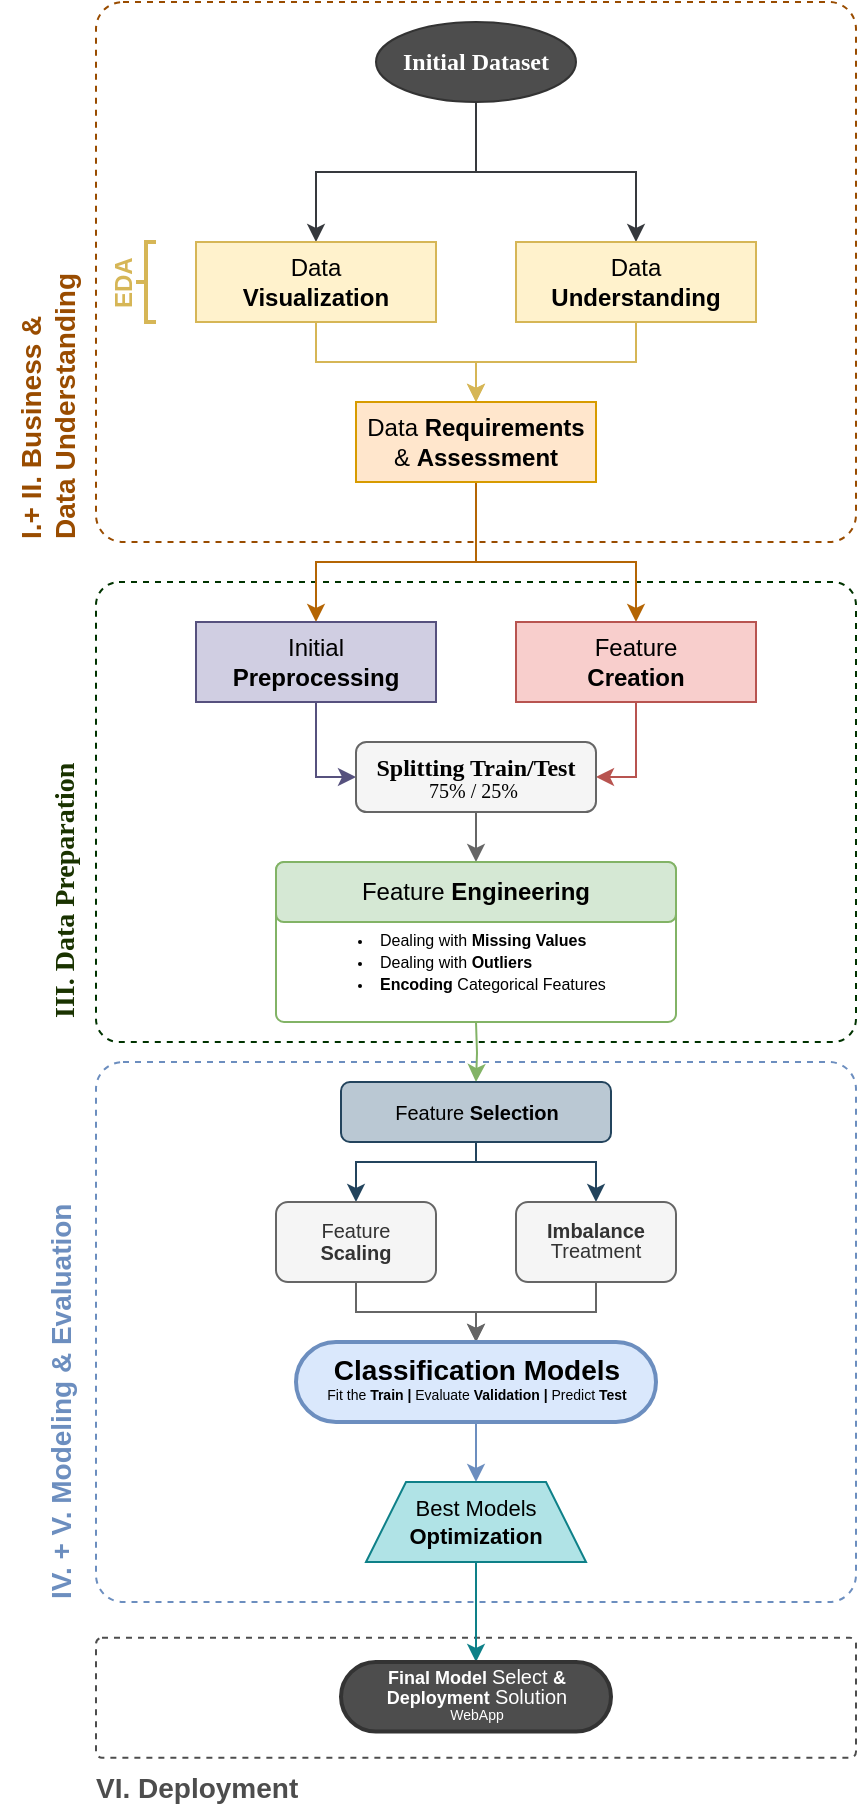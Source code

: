 <mxfile version="25.0.3">
  <diagram id="GnySpQE1Cpet4CN0fvD1" name="Page-1">
    <mxGraphModel dx="1499" dy="170" grid="1" gridSize="10" guides="1" tooltips="1" connect="1" arrows="1" fold="1" page="1" pageScale="1" pageWidth="1169" pageHeight="827" math="0" shadow="0">
      <root>
        <mxCell id="0" />
        <mxCell id="1" parent="0" />
        <mxCell id="53" value="" style="rounded=1;whiteSpace=wrap;html=1;labelBackgroundColor=none;dashed=1;fillColor=none;arcSize=5;strokeColor=#4d4d4d;gradientColor=#7ea6e0;" parent="1" vertex="1">
          <mxGeometry x="-810" y="937.89" width="380" height="60" as="geometry" />
        </mxCell>
        <mxCell id="51" value="" style="rounded=1;whiteSpace=wrap;html=1;labelBackgroundColor=none;dashed=1;fillColor=none;arcSize=5;strokeColor=#6c8ebf;gradientColor=#7ea6e0;" parent="1" vertex="1">
          <mxGeometry x="-810" y="650" width="380" height="270" as="geometry" />
        </mxCell>
        <mxCell id="52" value="&lt;b style=&quot;font-size: 14px;&quot;&gt;IV. + V. Modeling &amp;amp; Evaluation&lt;/b&gt;" style="text;whiteSpace=wrap;html=1;rotation=-90;fillColor=none;strokeColor=none;fontSize=14;gradientColor=#7ea6e0;fontColor=#6c8ebf;" parent="1" vertex="1">
          <mxGeometry x="-960" y="777.5" width="260" height="25" as="geometry" />
        </mxCell>
        <mxCell id="33" value="&lt;b&gt;&lt;br&gt;&lt;/b&gt;" style="whiteSpace=wrap;html=1;labelBackgroundColor=none;strokeColor=#82b366;fillColor=none;rounded=1;arcSize=5;" parent="1" vertex="1">
          <mxGeometry x="-720" y="550" width="200" height="80" as="geometry" />
        </mxCell>
        <mxCell id="26" value="" style="rounded=1;whiteSpace=wrap;html=1;labelBackgroundColor=none;dashed=1;fillColor=none;arcSize=5;strokeColor=#003300;movable=1;resizable=1;rotatable=1;deletable=1;editable=1;connectable=1;" parent="1" vertex="1">
          <mxGeometry x="-810" y="410" width="380" height="230" as="geometry" />
        </mxCell>
        <mxCell id="12" value="" style="rounded=1;whiteSpace=wrap;html=1;labelBackgroundColor=none;dashed=1;fillColor=none;arcSize=5;strokeColor=#994C00;" parent="1" vertex="1">
          <mxGeometry x="-810" y="120" width="380" height="270" as="geometry" />
        </mxCell>
        <mxCell id="5" style="edgeStyle=orthogonalEdgeStyle;html=1;exitX=0.5;exitY=1;exitDx=0;exitDy=0;rounded=0;entryX=0.5;entryY=0;entryDx=0;entryDy=0;fillColor=#eeeeee;strokeColor=#36393d;" parent="1" source="4" target="6" edge="1">
          <mxGeometry relative="1" as="geometry">
            <mxPoint x="-670" y="220" as="targetPoint" />
          </mxGeometry>
        </mxCell>
        <mxCell id="8" style="edgeStyle=orthogonalEdgeStyle;rounded=0;html=1;exitX=0.5;exitY=1;exitDx=0;exitDy=0;entryX=0.5;entryY=0;entryDx=0;entryDy=0;fillColor=#eeeeee;strokeColor=#36393d;" parent="1" source="4" target="7" edge="1">
          <mxGeometry relative="1" as="geometry" />
        </mxCell>
        <mxCell id="4" value="&lt;b&gt;Initial Dataset&lt;/b&gt;" style="ellipse;whiteSpace=wrap;html=1;fillColor=#4D4D4D;strokeColor=#333333;fontColor=#FFFFFF;rounded=1;fontFamily=Calibri;fontSource=https%3A%2F%2Fwww.downloadfonts.io%2Fcalibri-font-family-free%2F;" parent="1" vertex="1">
          <mxGeometry x="-670" y="130" width="100" height="40" as="geometry" />
        </mxCell>
        <mxCell id="16" value="" style="edgeStyle=orthogonalEdgeStyle;rounded=0;html=1;fontColor=#d6b656;fillColor=#fff2cc;strokeColor=#d6b656;" parent="1" source="6" target="15" edge="1">
          <mxGeometry relative="1" as="geometry" />
        </mxCell>
        <mxCell id="6" value="Data&lt;br&gt;&lt;b&gt;Visualization&lt;/b&gt;" style="whiteSpace=wrap;html=1;fillColor=#fff2cc;strokeColor=#d6b656;" parent="1" vertex="1">
          <mxGeometry x="-760" y="240" width="120" height="40" as="geometry" />
        </mxCell>
        <mxCell id="17" style="edgeStyle=orthogonalEdgeStyle;rounded=0;html=1;exitX=0.5;exitY=1;exitDx=0;exitDy=0;entryX=0.5;entryY=0;entryDx=0;entryDy=0;fontColor=#d6b656;fillColor=#fff2cc;strokeColor=#d6b656;" parent="1" source="7" target="15" edge="1">
          <mxGeometry relative="1" as="geometry" />
        </mxCell>
        <mxCell id="7" value="Data&lt;br&gt;&lt;b&gt;Understanding&lt;/b&gt;" style="whiteSpace=wrap;html=1;fillColor=#fff2cc;strokeColor=#d6b656;" parent="1" vertex="1">
          <mxGeometry x="-600" y="240" width="120" height="40" as="geometry" />
        </mxCell>
        <mxCell id="9" value="" style="strokeWidth=2;html=1;shape=mxgraph.flowchart.annotation_2;align=left;labelPosition=right;pointerEvents=1;fillColor=#fff2cc;strokeColor=#d6b656;" parent="1" vertex="1">
          <mxGeometry x="-790" y="240" width="10" height="40" as="geometry" />
        </mxCell>
        <mxCell id="11" value="&lt;span style=&quot;font-family: Helvetica; font-size: 12px; font-style: normal; font-variant-ligatures: normal; font-variant-caps: normal; letter-spacing: normal; orphans: 2; text-align: left; text-indent: 0px; text-transform: none; widows: 2; word-spacing: 0px; -webkit-text-stroke-width: 0px; text-decoration-thickness: initial; text-decoration-style: initial; text-decoration-color: initial; float: none; display: inline !important;&quot;&gt;&lt;b&gt;EDA&lt;/b&gt;&lt;/span&gt;" style="text;whiteSpace=wrap;html=1;rotation=-90;fillColor=none;strokeColor=none;fontColor=#d6b656;" parent="1" vertex="1">
          <mxGeometry x="-820" y="255" width="30" height="10" as="geometry" />
        </mxCell>
        <mxCell id="14" value="&lt;b style=&quot;font-size: 14px;&quot;&gt;I.+ II. Business &amp;amp; &lt;br style=&quot;font-size: 14px;&quot;&gt;Data Understanding&lt;/b&gt;" style="text;whiteSpace=wrap;html=1;rotation=-90;fillColor=none;strokeColor=none;fontColor=#994C00;fontSize=14;" parent="1" vertex="1">
          <mxGeometry x="-920" y="287.5" width="165" height="40" as="geometry" />
        </mxCell>
        <mxCell id="20" value="" style="edgeStyle=orthogonalEdgeStyle;rounded=0;html=1;fontColor=#994C00;fillColor=#fad7ac;strokeColor=#b46504;" parent="1" source="15" target="19" edge="1">
          <mxGeometry relative="1" as="geometry">
            <Array as="points">
              <mxPoint x="-620" y="400" />
              <mxPoint x="-700" y="400" />
            </Array>
          </mxGeometry>
        </mxCell>
        <mxCell id="23" style="edgeStyle=orthogonalEdgeStyle;rounded=0;html=1;exitX=0.5;exitY=1;exitDx=0;exitDy=0;fontColor=#994C00;fillColor=#fad7ac;strokeColor=#b46504;" parent="1" source="15" target="22" edge="1">
          <mxGeometry relative="1" as="geometry">
            <Array as="points">
              <mxPoint x="-620" y="400" />
              <mxPoint x="-540" y="400" />
            </Array>
          </mxGeometry>
        </mxCell>
        <mxCell id="15" value="Data &lt;b&gt;Requirements &lt;/b&gt;&amp;amp;&amp;nbsp;&lt;b&gt;Assessment&lt;/b&gt;" style="whiteSpace=wrap;html=1;fillColor=#ffe6cc;strokeColor=#d79b00;" parent="1" vertex="1">
          <mxGeometry x="-680" y="320" width="120" height="40" as="geometry" />
        </mxCell>
        <mxCell id="24" style="edgeStyle=orthogonalEdgeStyle;rounded=0;html=1;exitX=0.5;exitY=1;exitDx=0;exitDy=0;fontColor=#994C00;fillColor=#d0cee2;strokeColor=#56517e;entryX=0;entryY=0.5;entryDx=0;entryDy=0;" parent="1" source="19" target="28" edge="1">
          <mxGeometry relative="1" as="geometry">
            <mxPoint x="-700" y="550" as="targetPoint" />
          </mxGeometry>
        </mxCell>
        <mxCell id="19" value="Initial &lt;br&gt;&lt;b&gt;Preprocessing&lt;/b&gt;" style="whiteSpace=wrap;html=1;fillColor=#d0cee2;strokeColor=#56517e;" parent="1" vertex="1">
          <mxGeometry x="-760" y="430" width="120" height="40" as="geometry" />
        </mxCell>
        <mxCell id="29" style="edgeStyle=orthogonalEdgeStyle;rounded=0;html=1;exitX=0.5;exitY=1;exitDx=0;exitDy=0;entryX=1;entryY=0.5;entryDx=0;entryDy=0;fontColor=default;fillColor=#f8cecc;strokeColor=#b85450;" parent="1" source="22" target="28" edge="1">
          <mxGeometry relative="1" as="geometry" />
        </mxCell>
        <mxCell id="22" value="Feature&lt;br&gt;&lt;b&gt;Creation&lt;/b&gt;" style="whiteSpace=wrap;html=1;fillColor=#f8cecc;strokeColor=#b85450;" parent="1" vertex="1">
          <mxGeometry x="-600" y="430" width="120" height="40" as="geometry" />
        </mxCell>
        <mxCell id="27" value="&lt;b style=&quot;font-size: 14px;&quot;&gt;III.&amp;nbsp;Data Preparation&lt;/b&gt;" style="text;whiteSpace=wrap;html=1;rotation=-90;fillColor=none;strokeColor=none;fontColor=#1A3300;fontFamily=Calibri;fontSource=https%3A%2F%2Fwww.downloadfonts.io%2Fcalibri-font-family-free%2F;fontSize=14;" parent="1" vertex="1">
          <mxGeometry x="-890" y="550" width="130" height="30" as="geometry" />
        </mxCell>
        <mxCell id="30" style="edgeStyle=orthogonalEdgeStyle;rounded=0;html=1;exitX=0.5;exitY=1;exitDx=0;exitDy=0;fontColor=default;fillColor=#f5f5f5;strokeColor=#666666;" parent="1" source="28" edge="1">
          <mxGeometry relative="1" as="geometry">
            <mxPoint x="-620" y="550" as="targetPoint" />
          </mxGeometry>
        </mxCell>
        <mxCell id="28" value="&lt;p style=&quot;line-height: 90%;&quot;&gt;&lt;b style=&quot;border-color: var(--border-color); font-family: Calibri; line-height: 9.6px;&quot;&gt;Splitting Train/Test&lt;/b&gt;&lt;br style=&quot;border-color: var(--border-color); font-family: Calibri;&quot;&gt;&lt;font style=&quot;border-color: var(--border-color); font-family: Calibri; font-size: 10px; line-height: 8px;&quot;&gt;75% / 25%&lt;b style=&quot;border-color: var(--border-color);&quot;&gt;&amp;nbsp;&lt;/b&gt;&lt;/font&gt;&lt;/p&gt;" style="rounded=1;whiteSpace=wrap;html=1;labelBackgroundColor=none;strokeColor=#666666;fillColor=#f5f5f5;gradientColor=none;fontColor=default;" parent="1" vertex="1">
          <mxGeometry x="-680" y="490" width="120" height="35" as="geometry" />
        </mxCell>
        <mxCell id="31" value="Feature &lt;b&gt;Engineering&lt;br&gt;&lt;/b&gt;" style="whiteSpace=wrap;html=1;labelBackgroundColor=none;strokeColor=#82b366;fillColor=#d5e8d4;rounded=1;arcSize=13;" parent="1" vertex="1">
          <mxGeometry x="-720" y="550" width="200" height="30" as="geometry" />
        </mxCell>
        <mxCell id="35" value="" style="edgeStyle=orthogonalEdgeStyle;rounded=0;html=1;fontSize=8;fontColor=default;fillColor=#d5e8d4;strokeColor=#82b366;" parent="1" target="34" edge="1">
          <mxGeometry relative="1" as="geometry">
            <mxPoint x="-620" y="630" as="sourcePoint" />
          </mxGeometry>
        </mxCell>
        <mxCell id="32" value="&lt;ul style=&quot;font-size: 8px; line-height: 140%;&quot;&gt;&lt;li&gt;Dealing with &lt;b&gt;Missing Values&lt;/b&gt;&lt;/li&gt;&lt;li&gt;Dealing with &lt;b&gt;Outliers&lt;/b&gt;&lt;/li&gt;&lt;li&gt;&lt;b&gt;Encoding &lt;/b&gt;Categorical Features&lt;/li&gt;&lt;/ul&gt;" style="text;html=1;align=left;verticalAlign=middle;resizable=0;points=[];autosize=1;strokeColor=none;fillColor=none;fontColor=default;" parent="1" vertex="1">
          <mxGeometry x="-710" y="570" width="180" height="60" as="geometry" />
        </mxCell>
        <mxCell id="37" value="" style="edgeStyle=orthogonalEdgeStyle;rounded=0;html=1;fontSize=10;fontColor=#1A3300;fillColor=#bac8d3;strokeColor=#23445d;" parent="1" source="34" target="36" edge="1">
          <mxGeometry relative="1" as="geometry">
            <Array as="points">
              <mxPoint x="-620" y="700" />
              <mxPoint x="-680" y="700" />
            </Array>
          </mxGeometry>
        </mxCell>
        <mxCell id="39" style="edgeStyle=orthogonalEdgeStyle;rounded=0;html=1;exitX=0.5;exitY=1;exitDx=0;exitDy=0;entryX=0.5;entryY=0;entryDx=0;entryDy=0;fontSize=10;fontColor=#1A3300;fillColor=#bac8d3;strokeColor=#23445d;" parent="1" source="34" target="38" edge="1">
          <mxGeometry relative="1" as="geometry">
            <Array as="points">
              <mxPoint x="-620" y="700" />
              <mxPoint x="-560" y="700" />
            </Array>
          </mxGeometry>
        </mxCell>
        <mxCell id="34" value="&lt;font style=&quot;font-size: 10px;&quot;&gt;Feature &lt;b&gt;Selection&lt;/b&gt;&lt;/font&gt;" style="whiteSpace=wrap;html=1;rounded=1;labelBackgroundColor=none;strokeColor=#23445d;fontSize=8;fillColor=#bac8d3;" parent="1" vertex="1">
          <mxGeometry x="-687.5" y="660" width="135" height="30" as="geometry" />
        </mxCell>
        <mxCell id="40" style="edgeStyle=orthogonalEdgeStyle;rounded=0;html=1;exitX=0.5;exitY=1;exitDx=0;exitDy=0;fontSize=10;fontColor=#1A3300;fillColor=#f5f5f5;strokeColor=#666666;entryX=0.5;entryY=0.5;entryDx=0;entryDy=-20;entryPerimeter=0;" parent="1" source="36" target="42" edge="1">
          <mxGeometry relative="1" as="geometry">
            <mxPoint x="-620" y="790" as="targetPoint" />
          </mxGeometry>
        </mxCell>
        <mxCell id="36" value="&lt;font style=&quot;font-size: 10px; line-height: 90%;&quot;&gt;Feature &lt;br&gt;&lt;b&gt;Scaling&lt;/b&gt;&lt;/font&gt;" style="whiteSpace=wrap;html=1;fontSize=8;fillColor=#f5f5f5;strokeColor=#666666;rounded=1;labelBackgroundColor=none;fontColor=#333333;" parent="1" vertex="1">
          <mxGeometry x="-720" y="720" width="80" height="40" as="geometry" />
        </mxCell>
        <mxCell id="41" style="edgeStyle=orthogonalEdgeStyle;rounded=0;html=1;exitX=0.5;exitY=1;exitDx=0;exitDy=0;fontSize=10;fontColor=#1A3300;fillColor=#f5f5f5;strokeColor=#666666;entryX=0.5;entryY=0.5;entryDx=0;entryDy=-20;entryPerimeter=0;" parent="1" source="38" target="42" edge="1">
          <mxGeometry relative="1" as="geometry">
            <mxPoint x="-620" y="790" as="targetPoint" />
          </mxGeometry>
        </mxCell>
        <mxCell id="38" value="&lt;font style=&quot;line-height: 90%;&quot;&gt;&lt;span style=&quot;font-size: 10px;&quot;&gt;&lt;b&gt;Imbalance&lt;/b&gt;&lt;/span&gt;&lt;br&gt;&lt;span style=&quot;font-size: 10px;&quot;&gt;Treatment&lt;/span&gt;&lt;/font&gt;" style="whiteSpace=wrap;html=1;fontSize=8;fillColor=#f5f5f5;strokeColor=#666666;rounded=1;labelBackgroundColor=none;fontColor=#333333;" parent="1" vertex="1">
          <mxGeometry x="-600" y="720" width="80" height="40" as="geometry" />
        </mxCell>
        <mxCell id="43" style="edgeStyle=orthogonalEdgeStyle;rounded=0;html=1;exitX=0.5;exitY=0.5;exitDx=0;exitDy=20;exitPerimeter=0;fontSize=8;fontColor=#1A3300;fillColor=#dae8fc;strokeColor=#6c8ebf;" parent="1" source="42" edge="1">
          <mxGeometry relative="1" as="geometry">
            <mxPoint x="-620" y="860" as="targetPoint" />
          </mxGeometry>
        </mxCell>
        <mxCell id="42" value="&lt;p style=&quot;line-height: 130%; font-size: 7px;&quot;&gt;&lt;font style=&quot;font-weight: bold; font-size: 14px;&quot;&gt;Classification Models&lt;/font&gt;&lt;br&gt;&lt;font style=&quot;font-size: 7px;&quot;&gt;Fit the &lt;b&gt;Train | &lt;/b&gt;Evaluate&amp;nbsp;&lt;b&gt;Validation | &lt;/b&gt;Predict &lt;b&gt;Test&lt;/b&gt;&lt;/font&gt;&lt;/p&gt;" style="html=1;dashed=0;whitespace=wrap;shape=mxgraph.dfd.start;fillColor=#dae8fc;strokeColor=#6c8ebf;strokeWidth=2;" parent="1" vertex="1">
          <mxGeometry x="-710" y="790" width="180" height="40" as="geometry" />
        </mxCell>
        <mxCell id="46" style="edgeStyle=orthogonalEdgeStyle;rounded=0;html=1;exitX=0.5;exitY=1;exitDx=0;exitDy=0;fontSize=7;fontColor=#1A3300;entryX=0.5;entryY=0.5;entryDx=0;entryDy=-17.39;entryPerimeter=0;fillColor=#b0e3e6;strokeColor=#0e8088;" parent="1" source="45" target="48" edge="1">
          <mxGeometry relative="1" as="geometry">
            <mxPoint x="-619.909" y="920" as="targetPoint" />
          </mxGeometry>
        </mxCell>
        <mxCell id="45" value="&lt;font style=&quot;&quot;&gt;&lt;span style=&quot;font-size: 11px;&quot;&gt;Best Models&lt;/span&gt;&lt;b style=&quot;font-size: 11px;&quot;&gt; Optimization&lt;/b&gt;&lt;/font&gt;" style="shape=trapezoid;perimeter=trapezoidPerimeter;whiteSpace=wrap;html=1;fixedSize=1;rounded=0;glass=0;labelBackgroundColor=none;sketch=0;strokeColor=#0e8088;strokeWidth=1;fontSize=6;fillColor=#b0e3e6;" parent="1" vertex="1">
          <mxGeometry x="-675" y="860" width="110" height="40" as="geometry" />
        </mxCell>
        <mxCell id="50" value="" style="group" parent="1" vertex="1" connectable="0">
          <mxGeometry x="-687.5" y="950" width="135" height="35.78" as="geometry" />
        </mxCell>
        <mxCell id="48" value="&lt;p style=&quot;line-height: 0%;&quot;&gt;&lt;b style=&quot;font-size: 9px;&quot;&gt;Final Model &lt;/b&gt;&lt;font size=&quot;1&quot;&gt;Select&amp;nbsp;&lt;/font&gt;&lt;span style=&quot;font-size: 9px;&quot;&gt;&lt;b&gt;&amp;amp;&lt;/b&gt;&lt;/span&gt;&lt;/p&gt;&lt;p style=&quot;line-height: 0%;&quot;&gt;&lt;b style=&quot;font-size: 9px;&quot;&gt;Deployment &lt;/b&gt;&lt;font size=&quot;1&quot;&gt;Solution&lt;/font&gt;&lt;/p&gt;&lt;p style=&quot;line-height: 0%;&quot;&gt;&lt;b style=&quot;background-color: initial; font-size: 9px;&quot;&gt;&amp;nbsp;&lt;/b&gt;&lt;/p&gt;" style="html=1;dashed=0;whitespace=wrap;shape=mxgraph.dfd.start;fillColor=#4D4D4D;strokeColor=#333333;fontColor=#ffffff;strokeWidth=2;fontSize=10;" parent="50" vertex="1">
          <mxGeometry width="135" height="34.78" as="geometry" />
        </mxCell>
        <mxCell id="49" value="&lt;span style=&quot;color: rgb(255, 255, 255);&quot;&gt;&lt;font style=&quot;font-size: 7px;&quot;&gt;WebApp&lt;/font&gt;&lt;/span&gt;" style="text;html=1;align=center;verticalAlign=middle;resizable=0;points=[];autosize=1;strokeColor=none;fillColor=none;fontSize=5;fontColor=#1A3300;" parent="50" vertex="1">
          <mxGeometry x="42.5" y="16.78" width="50" height="20" as="geometry" />
        </mxCell>
        <mxCell id="54" value="&lt;b style=&quot;font-size: 14px;&quot;&gt;VI. Deployment&lt;/b&gt;" style="text;whiteSpace=wrap;html=1;rotation=0;fillColor=none;strokeColor=none;fontSize=14;gradientColor=#b3b3b3;fontColor=#4d4d4d;" parent="1" vertex="1">
          <mxGeometry x="-812.5" y="998" width="260" height="25" as="geometry" />
        </mxCell>
      </root>
    </mxGraphModel>
  </diagram>
</mxfile>
